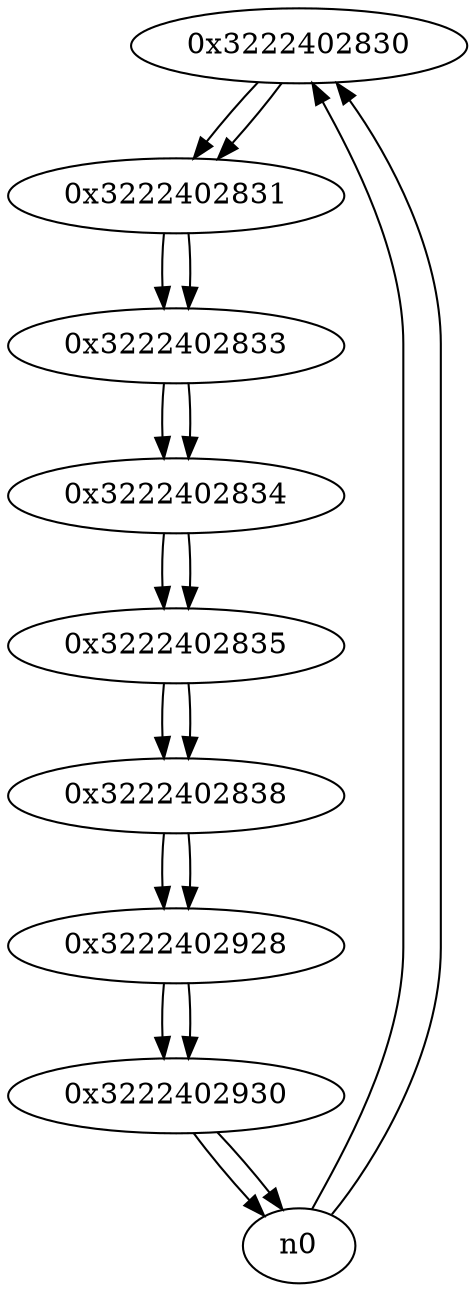 digraph G{
/* nodes */
  n1 [label="0x3222402830"]
  n2 [label="0x3222402831"]
  n3 [label="0x3222402833"]
  n4 [label="0x3222402834"]
  n5 [label="0x3222402835"]
  n6 [label="0x3222402838"]
  n7 [label="0x3222402928"]
  n8 [label="0x3222402930"]
/* edges */
n1 -> n2;
n0 -> n1;
n0 -> n1;
n2 -> n3;
n1 -> n2;
n3 -> n4;
n2 -> n3;
n4 -> n5;
n3 -> n4;
n5 -> n6;
n4 -> n5;
n6 -> n7;
n5 -> n6;
n7 -> n8;
n6 -> n7;
n8 -> n0;
n8 -> n0;
n7 -> n8;
}
